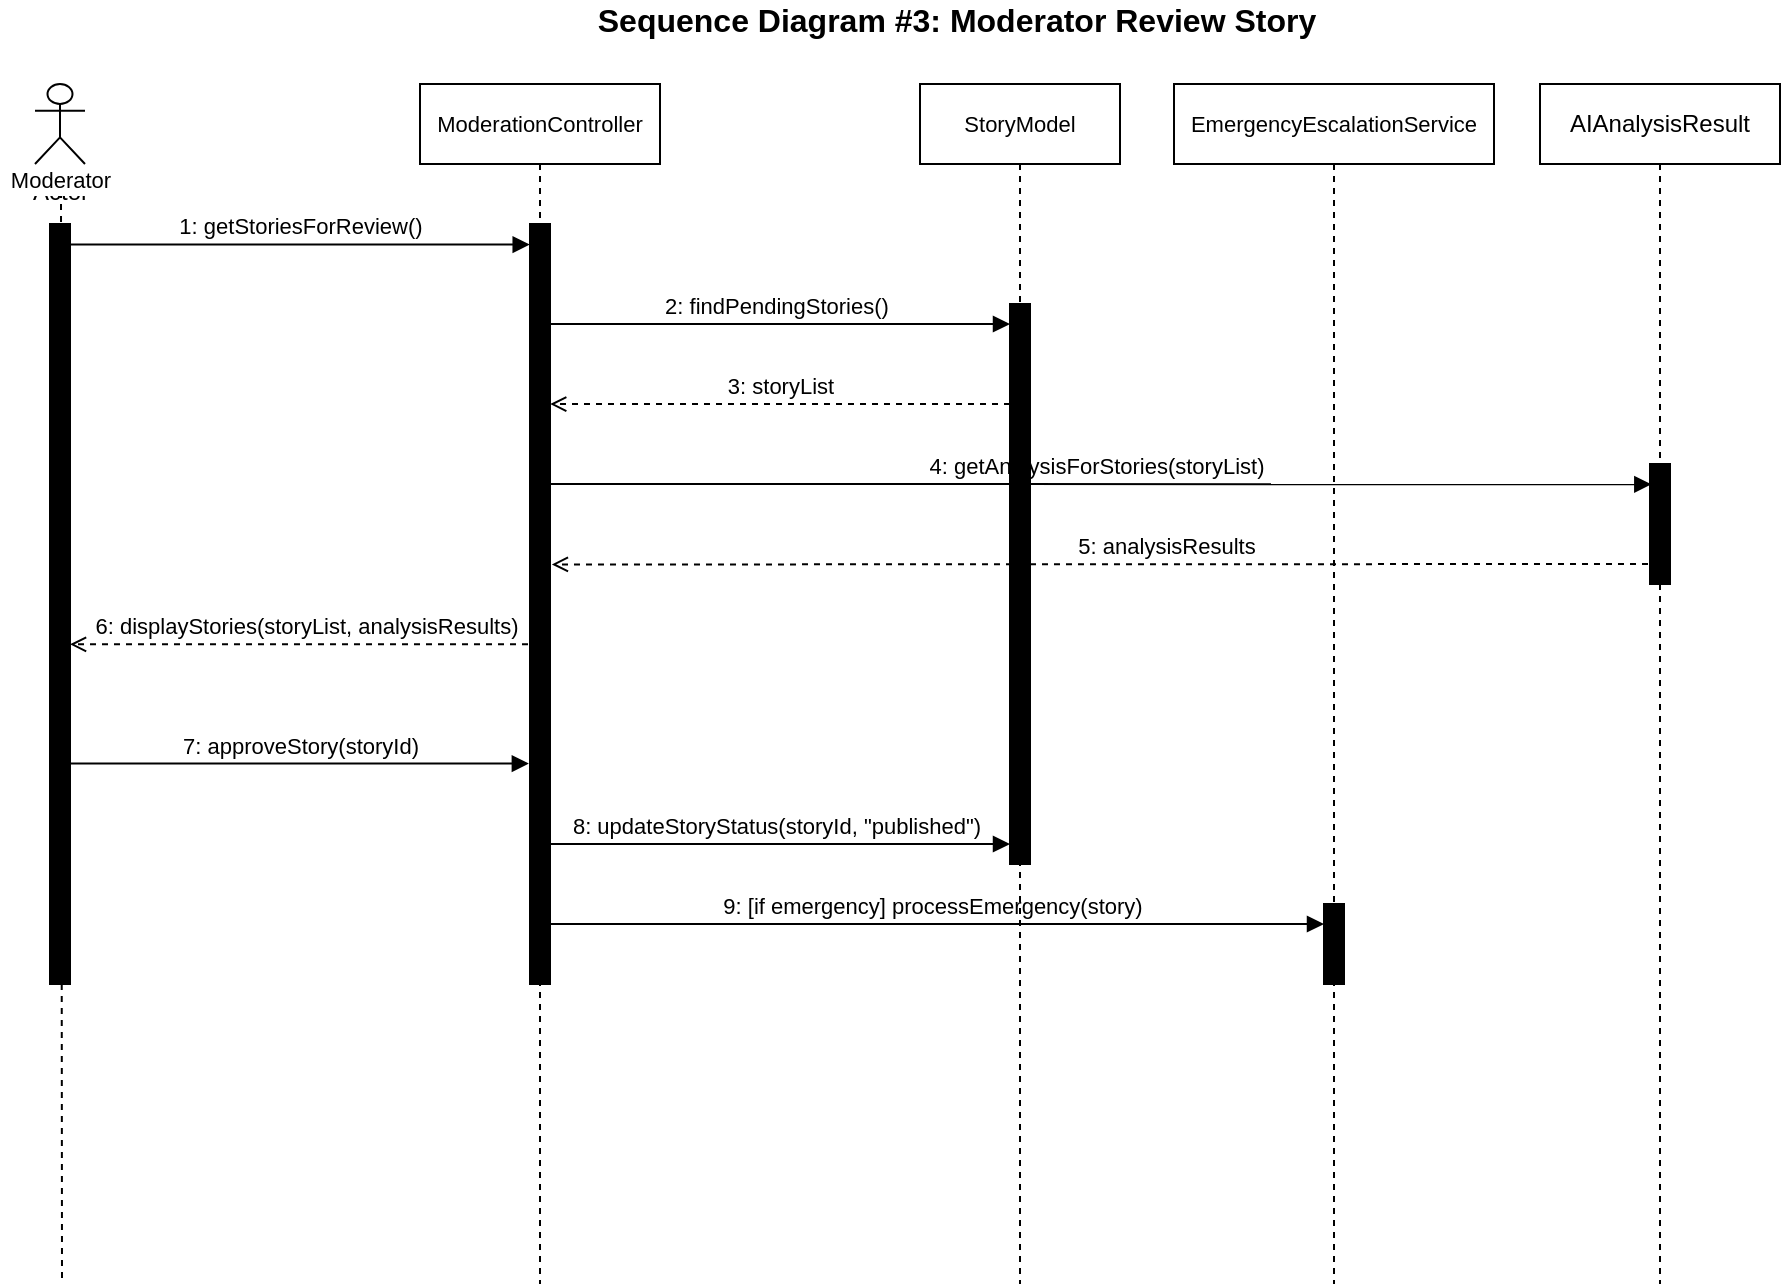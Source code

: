 <mxfile version="28.2.0" pages="2">
  <diagram name="Diagram #3 - Moderator Review Story" id="diagram3">
    <mxGraphModel dx="1348" dy="788" grid="0" gridSize="10" guides="1" tooltips="1" connect="1" arrows="1" fold="1" page="1" pageScale="1" pageWidth="1169" pageHeight="827" background="light-dark(#FFFFFF,#FFFFFF)" math="0" shadow="0">
      <root>
        <mxCell id="0" />
        <mxCell id="1" parent="0" />
        <mxCell id="kr_c7M_nK8q_R4ixeaRL-8" value="" style="endArrow=none;dashed=1;html=1;rounded=0;strokeColor=light-dark(#000000,#000000);" edge="1" parent="1">
          <mxGeometry width="50" height="50" relative="1" as="geometry">
            <mxPoint x="191" y="732" as="sourcePoint" />
            <mxPoint x="190.5" y="191" as="targetPoint" />
          </mxGeometry>
        </mxCell>
        <mxCell id="actor2" value="&lt;font style=&quot;color: light-dark(rgb(0, 0, 0), rgb(0, 0, 0)); font-size: 11px;&quot;&gt;ModerationController&lt;/font&gt;" style="shape=umlLifeline;perimeter=lifelinePerimeter;whiteSpace=wrap;html=1;container=1;collapsible=0;recursiveResize=0;outlineConnect=0;fillColor=none;strokeColor=light-dark(#000000,#000000);" parent="1" vertex="1">
          <mxGeometry x="370" y="135" width="120" height="600" as="geometry" />
        </mxCell>
        <mxCell id="actor3" value="&lt;font style=&quot;font-size: 11px; color: light-dark(rgb(0, 0, 0), rgb(0, 0, 0));&quot;&gt;StoryModel&lt;/font&gt;" style="shape=umlLifeline;perimeter=lifelinePerimeter;whiteSpace=wrap;html=1;container=1;collapsible=0;recursiveResize=0;outlineConnect=0;fillColor=none;strokeColor=light-dark(#000000,#000000);" parent="1" vertex="1">
          <mxGeometry x="620" y="135" width="100" height="600" as="geometry" />
        </mxCell>
        <mxCell id="activation2" value="" style="html=1;points=[];perimeter=orthogonalPerimeter;outlineConnect=0;targetShapes=umlLifeline;portConstraint=eastwest;strokeColor=light-dark(#000000,#000000);fillColor=light-dark(#000000,#FFFFFF);" parent="actor3" vertex="1">
          <mxGeometry x="45" y="110" width="10" height="280" as="geometry" />
        </mxCell>
        <mxCell id="actor4" value="&lt;font style=&quot;font-size: 11px; color: light-dark(rgb(0, 0, 0), rgb(0, 0, 0));&quot;&gt;EmergencyEscalationService&lt;/font&gt;" style="shape=umlLifeline;perimeter=lifelinePerimeter;whiteSpace=wrap;html=1;container=1;collapsible=0;recursiveResize=0;outlineConnect=0;fillColor=none;strokeColor=light-dark(#000000,#000000);" parent="1" vertex="1">
          <mxGeometry x="747" y="135" width="160" height="600" as="geometry" />
        </mxCell>
        <mxCell id="activation4" value="" style="html=1;points=[];perimeter=orthogonalPerimeter;outlineConnect=0;targetShapes=umlLifeline;portConstraint=eastwest;strokeColor=light-dark(#000000,#000000);fillColor=light-dark(#000000,#FFFFFF);" parent="actor4" vertex="1">
          <mxGeometry x="75" y="410" width="10" height="40" as="geometry" />
        </mxCell>
        <mxCell id="actor5" value="&lt;font style=&quot;color: light-dark(rgb(0, 0, 0), rgb(0, 0, 0));&quot;&gt;AIAnalysisResult&lt;/font&gt;" style="shape=umlLifeline;perimeter=lifelinePerimeter;whiteSpace=wrap;html=1;container=1;collapsible=0;recursiveResize=0;outlineConnect=0;fillColor=none;strokeColor=light-dark(#000000,#000000);" parent="1" vertex="1">
          <mxGeometry x="930" y="135" width="120" height="600" as="geometry" />
        </mxCell>
        <mxCell id="msg2" value="2: findPendingStories()" style="html=1;verticalAlign=bottom;endArrow=block;rounded=0;labelBackgroundColor=none;fontColor=light-dark(#000000,#000000);strokeColor=light-dark(#000000,#000000);" parent="1" target="activation2" edge="1">
          <mxGeometry relative="1" as="geometry">
            <mxPoint x="430" y="255" as="sourcePoint" />
            <mxPoint x="600" y="255" as="targetPoint" />
          </mxGeometry>
        </mxCell>
        <mxCell id="msg3" value="&lt;font style=&quot;color: light-dark(rgb(0, 0, 0), rgb(0, 0, 0));&quot;&gt;3: storyList&lt;/font&gt;" style="html=1;verticalAlign=bottom;endArrow=open;dashed=1;html=1;rounded=0;labelBackgroundColor=none;strokeColor=light-dark(#000000,#000000);entryX=1.009;entryY=0.237;entryDx=0;entryDy=0;entryPerimeter=0;" parent="1" source="activation2" target="activation1" edge="1">
          <mxGeometry relative="1" as="geometry">
            <mxPoint x="600" y="295" as="sourcePoint" />
            <mxPoint x="430" y="295" as="targetPoint" />
          </mxGeometry>
        </mxCell>
        <mxCell id="msg4" value="&lt;font style=&quot;color: light-dark(rgb(0, 0, 0), rgb(0, 0, 0));&quot;&gt;4: getAnalysisForStories(storyList)&lt;/font&gt;" style="html=1;verticalAlign=bottom;endArrow=block;rounded=0;labelBackgroundColor=none;strokeColor=light-dark(#000000,#000000);entryX=0.065;entryY=0.169;entryDx=0;entryDy=0;entryPerimeter=0;" parent="1" target="activation3" edge="1">
          <mxGeometry relative="1" as="geometry">
            <mxPoint x="430" y="335" as="sourcePoint" />
            <mxPoint x="990" y="335" as="targetPoint" />
            <mxPoint as="offset" />
          </mxGeometry>
        </mxCell>
        <mxCell id="msg5" value="&lt;font style=&quot;color: light-dark(rgb(0, 0, 0), rgb(0, 0, 0));&quot;&gt;5: analysisResults&lt;/font&gt;" style="html=1;verticalAlign=bottom;endArrow=open;dashed=1;html=1;rounded=0;labelBackgroundColor=none;strokeColor=light-dark(#000000,#000000);entryX=1.092;entryY=0.448;entryDx=0;entryDy=0;entryPerimeter=0;" parent="1" target="activation1" edge="1">
          <mxGeometry x="-0.107" relative="1" as="geometry">
            <mxPoint x="990" y="375" as="sourcePoint" />
            <mxPoint x="430" y="375" as="targetPoint" />
            <mxPoint as="offset" />
          </mxGeometry>
        </mxCell>
        <mxCell id="msg6" value="&lt;font style=&quot;color: light-dark(rgb(0, 0, 0), rgb(0, 0, 0));&quot;&gt;6: displayStories(storyList, analysisResults)&lt;/font&gt;" style="html=1;verticalAlign=bottom;endArrow=open;dashed=1;html=1;rounded=0;exitX=0.5;exitY=0.553;exitDx=0;exitDy=0;exitPerimeter=0;labelBackgroundColor=none;strokeColor=light-dark(#000000,#000000);" parent="1" source="activation1" target="ckIXZaAyTzGgitAbMBD9-1" edge="1">
          <mxGeometry relative="1" as="geometry">
            <mxPoint x="430" y="415" as="sourcePoint" />
            <mxPoint x="250" y="415" as="targetPoint" />
          </mxGeometry>
        </mxCell>
        <mxCell id="msg7" value="&lt;font style=&quot;color: light-dark(rgb(0, 0, 0), rgb(0, 0, 0));&quot;&gt;7: approveStory(storyId)&lt;/font&gt;" style="html=1;verticalAlign=bottom;endArrow=block;rounded=0;entryX=-0.057;entryY=0.71;entryDx=0;entryDy=0;entryPerimeter=0;labelBackgroundColor=none;strokeColor=light-dark(#000000,#000000);" parent="1" source="ckIXZaAyTzGgitAbMBD9-1" target="activation1" edge="1">
          <mxGeometry relative="1" as="geometry">
            <mxPoint x="200" y="475" as="sourcePoint" />
            <mxPoint x="420" y="475" as="targetPoint" />
          </mxGeometry>
        </mxCell>
        <mxCell id="msg8" value="&lt;font style=&quot;color: light-dark(rgb(0, 0, 0), rgb(0, 0, 0));&quot;&gt;8: updateStoryStatus(storyId, &quot;published&quot;)&lt;/font&gt;" style="html=1;verticalAlign=bottom;endArrow=block;rounded=0;labelBackgroundColor=none;strokeColor=light-dark(#000000,#000000);" parent="1" target="activation2" edge="1">
          <mxGeometry relative="1" as="geometry">
            <mxPoint x="430" y="515" as="sourcePoint" />
            <mxPoint x="600" y="515" as="targetPoint" />
          </mxGeometry>
        </mxCell>
        <mxCell id="msg9" value="&lt;font style=&quot;color: light-dark(rgb(0, 0, 0), rgb(0, 0, 0));&quot;&gt;9: [if emergency] processEmergency(story)&lt;/font&gt;" style="html=1;verticalAlign=bottom;endArrow=block;rounded=0;strokeColor=light-dark(#000000,#000000);labelBackgroundColor=none;" parent="1" target="activation4" edge="1">
          <mxGeometry relative="1" as="geometry">
            <mxPoint x="430" y="555" as="sourcePoint" />
            <mxPoint x="790" y="555" as="targetPoint" />
          </mxGeometry>
        </mxCell>
        <mxCell id="activation1" value="" style="html=1;points=[];perimeter=orthogonalPerimeter;outlineConnect=0;targetShapes=umlLifeline;portConstraint=eastwest;newEdgeStyle={&quot;edgeStyle&quot;:&quot;elbowEdgeStyle&quot;,&quot;elbow&quot;:&quot;vertical&quot;,&quot;curved&quot;:0,&quot;rounded&quot;:0};strokeColor=light-dark(#000000,#000000);fillColor=light-dark(#000000,#FFFFFF);" parent="1" vertex="1">
          <mxGeometry x="425" y="205" width="10" height="380" as="geometry" />
        </mxCell>
        <mxCell id="activation3" value="" style="html=1;points=[];perimeter=orthogonalPerimeter;outlineConnect=0;targetShapes=umlLifeline;portConstraint=eastwest;strokeColor=light-dark(#000000,#000000);fillColor=light-dark(#000000,#FFFFFF);" parent="1" vertex="1">
          <mxGeometry x="985" y="325" width="10" height="60" as="geometry" />
        </mxCell>
        <mxCell id="title1" value="&lt;font style=&quot;color: light-dark(rgb(0, 0, 0), rgb(0, 0, 0));&quot;&gt;Sequence Diagram #3: Moderator Review Story&lt;/font&gt;" style="text;html=1;strokeColor=none;fillColor=none;align=center;verticalAlign=middle;whiteSpace=wrap;rounded=0;fontSize=16;fontStyle=1;" parent="1" vertex="1">
          <mxGeometry x="305" y="93" width="667" height="20" as="geometry" />
        </mxCell>
        <mxCell id="msg1" value="&lt;span&gt;&lt;font style=&quot;color: light-dark(rgb(0, 0, 0), rgb(0, 0, 0));&quot;&gt;1: getStoriesForReview()&lt;/font&gt;&lt;/span&gt;" style="html=1;verticalAlign=bottom;endArrow=block;rounded=0;strokeColor=light-dark(#000000,#000000);entryX=-0.015;entryY=0.027;entryDx=0;entryDy=0;entryPerimeter=0;labelBackgroundColor=none;" parent="1" source="ckIXZaAyTzGgitAbMBD9-1" target="activation1" edge="1">
          <mxGeometry relative="1" as="geometry">
            <mxPoint x="250" y="215" as="sourcePoint" />
            <mxPoint x="420" y="215" as="targetPoint" />
          </mxGeometry>
        </mxCell>
        <mxCell id="kr_c7M_nK8q_R4ixeaRL-1" value="Actor" style="shape=umlActor;verticalLabelPosition=bottom;verticalAlign=top;html=1;outlineConnect=0;strokeColor=light-dark(#000000,#000000);fillColor=light-dark(#FFFFFF,#7EA6E0);" vertex="1" parent="1">
          <mxGeometry x="177.5" y="135" width="25" height="40" as="geometry" />
        </mxCell>
        <mxCell id="ckIXZaAyTzGgitAbMBD9-1" value="" style="html=1;points=[];perimeter=orthogonalPerimeter;outlineConnect=0;targetShapes=umlLifeline;portConstraint=eastwest;newEdgeStyle={&quot;edgeStyle&quot;:&quot;elbowEdgeStyle&quot;,&quot;elbow&quot;:&quot;vertical&quot;,&quot;curved&quot;:0,&quot;rounded&quot;:0};strokeColor=light-dark(#000000,#000000);fillColor=light-dark(#000000,#FFFFFF);" parent="1" vertex="1">
          <mxGeometry x="185" y="205" width="10" height="380" as="geometry" />
        </mxCell>
        <mxCell id="kr_c7M_nK8q_R4ixeaRL-7" value="&lt;span style=&quot;font-family: Helvetica; font-size: 11px; font-style: normal; font-variant-ligatures: normal; font-variant-caps: normal; font-weight: 400; letter-spacing: normal; orphans: 2; text-indent: 0px; text-transform: none; widows: 2; word-spacing: 0px; -webkit-text-stroke-width: 0px; white-space: normal; text-decoration-thickness: initial; text-decoration-style: initial; text-decoration-color: initial; float: none; display: inline !important;&quot;&gt;Moderator&lt;/span&gt;" style="text;whiteSpace=wrap;html=1;verticalAlign=middle;fontColor=light-dark(#000000,#000000);labelBackgroundColor=light-dark(#FFFFFF,#FFFFFF);align=center;" vertex="1" parent="1">
          <mxGeometry x="160.5" y="175" width="59" height="16" as="geometry" />
        </mxCell>
      </root>
    </mxGraphModel>
  </diagram>
  <diagram name="Diagram #4 - Anonymous User View Stories" id="diagram4">
    <mxGraphModel dx="1213" dy="709" grid="0" gridSize="10" guides="1" tooltips="1" connect="1" arrows="1" fold="1" page="1" pageScale="1" pageWidth="827" pageHeight="1169" background="light-dark(#FFFFFF,#FFFFFF)" math="0" shadow="0">
      <root>
        <mxCell id="0" />
        <mxCell id="1" parent="0" />
        <mxCell id="actor2" value="&lt;font style=&quot;color: light-dark(rgb(0, 0, 0), rgb(0, 0, 0));&quot;&gt;PublicStoryController&lt;/font&gt;" style="shape=umlLifeline;perimeter=lifelinePerimeter;whiteSpace=wrap;html=1;container=1;collapsible=0;recursiveResize=0;outlineConnect=0;fillColor=none;strokeColor=light-dark(#000000,#000000);" parent="1" vertex="1">
          <mxGeometry x="269" y="404" width="140" height="400" as="geometry" />
        </mxCell>
        <mxCell id="actor3" value="&lt;font style=&quot;color: light-dark(rgb(0, 0, 0), rgb(0, 0, 0));&quot;&gt;PublishedStoryModel&lt;/font&gt;" style="shape=umlLifeline;perimeter=lifelinePerimeter;whiteSpace=wrap;html=1;container=1;collapsible=0;recursiveResize=0;outlineConnect=0;fillColor=none;strokeColor=light-dark(#000000,#000000);" parent="1" vertex="1">
          <mxGeometry x="449" y="404" width="140" height="400" as="geometry" />
        </mxCell>
        <mxCell id="activation2" value="" style="html=1;points=[];perimeter=orthogonalPerimeter;outlineConnect=0;targetShapes=umlLifeline;portConstraint=eastwest;fontColor=light-dark(#000000,#000000);strokeColor=light-dark(#000000,#000000);fillColor=light-dark(#000000,#FFFFFF);" parent="actor3" vertex="1">
          <mxGeometry x="65" y="110" width="10" height="60" as="geometry" />
        </mxCell>
        <mxCell id="actor4" value="&lt;font style=&quot;color: light-dark(rgb(0, 0, 0), rgb(0, 0, 0));&quot;&gt;ContentWarningService&lt;/font&gt;" style="shape=umlLifeline;perimeter=lifelinePerimeter;whiteSpace=wrap;html=1;container=1;collapsible=0;recursiveResize=0;outlineConnect=0;fillColor=none;strokeColor=light-dark(#000000,#000000);" parent="1" vertex="1">
          <mxGeometry x="629" y="404" width="150" height="400" as="geometry" />
        </mxCell>
        <mxCell id="activation3" value="" style="html=1;points=[];perimeter=orthogonalPerimeter;outlineConnect=0;targetShapes=umlLifeline;portConstraint=eastwest;fontColor=light-dark(#000000,#000000);strokeColor=light-dark(#000000,#000000);fillColor=light-dark(#000000,#FFFFFF);" parent="actor4" vertex="1">
          <mxGeometry x="70" y="190" width="10" height="60" as="geometry" />
        </mxCell>
        <mxCell id="msg2" value="2: findPublishedStories()" style="html=1;verticalAlign=bottom;endArrow=block;rounded=0;entryX=-0.06;entryY=0.167;entryDx=0;entryDy=0;entryPerimeter=0;strokeColor=light-dark(#000000,#000000);fontColor=light-dark(#000000,#000000);labelBackgroundColor=none;" parent="1" target="activation2" edge="1">
          <mxGeometry relative="1" as="geometry">
            <mxPoint x="339" y="524" as="sourcePoint" />
            <mxPoint x="529" y="524" as="targetPoint" />
          </mxGeometry>
        </mxCell>
        <mxCell id="msg3" value="3: storyList" style="html=1;verticalAlign=bottom;endArrow=open;dashed=1;html=1;rounded=0;exitX=-0.147;exitY=0.836;exitDx=0;exitDy=0;exitPerimeter=0;fontColor=light-dark(#000000,#000000);strokeColor=light-dark(#000000,#000000);labelBackgroundColor=none;" parent="1" source="activation2" target="activation1" edge="1">
          <mxGeometry relative="1" as="geometry">
            <mxPoint x="509" y="564" as="sourcePoint" />
            <mxPoint x="339" y="564" as="targetPoint" />
          </mxGeometry>
        </mxCell>
        <mxCell id="msg4" value="4: checkContentWarnings(storyList)" style="html=1;verticalAlign=bottom;endArrow=block;rounded=0;fontColor=light-dark(#000000,#000000);strokeColor=light-dark(#000000,#000000);labelBackgroundColor=none;" parent="1" edge="1">
          <mxGeometry relative="1" as="geometry">
            <mxPoint x="339" y="604" as="sourcePoint" />
            <mxPoint x="699" y="604" as="targetPoint" />
          </mxGeometry>
        </mxCell>
        <mxCell id="msg5" value="5: warningData" style="html=1;verticalAlign=bottom;endArrow=open;dashed=1;html=1;rounded=0;fontColor=light-dark(#000000,#000000);strokeColor=light-dark(#000000,#000000);labelBackgroundColor=none;" parent="1" target="activation1" edge="1">
          <mxGeometry relative="1" as="geometry">
            <mxPoint x="699" y="644" as="sourcePoint" />
            <mxPoint x="339" y="644" as="targetPoint" />
          </mxGeometry>
        </mxCell>
        <mxCell id="msg6" value="6: displayStories(storyList, warningData)" style="html=1;verticalAlign=bottom;endArrow=open;dashed=1;html=1;rounded=0;fontColor=light-dark(#000000,#000000);strokeColor=light-dark(#000000,#000000);labelBackgroundColor=none;" parent="1" target="1iFyFIDcjB2l1iTBr6iN-1" edge="1">
          <mxGeometry relative="1" as="geometry">
            <mxPoint x="339" y="684" as="sourcePoint" />
            <mxPoint x="149" y="684" as="targetPoint" />
          </mxGeometry>
        </mxCell>
        <mxCell id="activation1" value="" style="html=1;points=[];perimeter=orthogonalPerimeter;outlineConnect=0;targetShapes=umlLifeline;portConstraint=eastwest;newEdgeStyle={&quot;edgeStyle&quot;:&quot;elbowEdgeStyle&quot;,&quot;elbow&quot;:&quot;vertical&quot;,&quot;curved&quot;:0,&quot;rounded&quot;:0};fontColor=light-dark(#000000,#000000);strokeColor=light-dark(#000000,#000000);fillColor=light-dark(#000000,#FFFFFF);" parent="1" vertex="1">
          <mxGeometry x="334" y="474" width="10" height="220" as="geometry" />
        </mxCell>
        <mxCell id="title2" value="Sequence Diagram #4: Anonymous User View Stories" style="text;html=1;strokeColor=none;fillColor=none;align=center;verticalAlign=middle;whiteSpace=wrap;rounded=0;fontSize=16;fontStyle=1;fontColor=light-dark(#000000,#000000);" parent="1" vertex="1">
          <mxGeometry x="49" y="358" width="730" height="20" as="geometry" />
        </mxCell>
        <mxCell id="vdpXJHdpHKEXjjT-I3mw-1" value="Actor" style="shape=umlActor;verticalLabelPosition=bottom;verticalAlign=top;html=1;outlineConnect=0;strokeColor=light-dark(#000000,#000000);fillColor=light-dark(#FFFFFF,#7EA6E0);" vertex="1" parent="1">
          <mxGeometry x="96.5" y="404" width="25" height="40" as="geometry" />
        </mxCell>
        <mxCell id="1iFyFIDcjB2l1iTBr6iN-1" value="" style="html=1;points=[];perimeter=orthogonalPerimeter;outlineConnect=0;targetShapes=umlLifeline;portConstraint=eastwest;newEdgeStyle={&quot;edgeStyle&quot;:&quot;elbowEdgeStyle&quot;,&quot;elbow&quot;:&quot;vertical&quot;,&quot;curved&quot;:0,&quot;rounded&quot;:0};fontColor=light-dark(#000000,#000000);strokeColor=light-dark(#000000,#000000);gradientColor=none;fillColor=light-dark(#000000,#FFFFFF);" parent="1" vertex="1">
          <mxGeometry x="104" y="474" width="10" height="220" as="geometry" />
        </mxCell>
        <mxCell id="msg1" value="1: getPublishedStories()" style="html=1;verticalAlign=bottom;endArrow=block;rounded=0;labelBackgroundColor=none;fontColor=light-dark(#000000,#000000);strokeColor=light-dark(#000000,#000000);" parent="1" target="activation1" edge="1">
          <mxGeometry relative="1" as="geometry">
            <mxPoint x="114" y="484" as="sourcePoint" />
            <mxPoint x="304" y="484" as="targetPoint" />
          </mxGeometry>
        </mxCell>
        <mxCell id="vdpXJHdpHKEXjjT-I3mw-3" value="" style="endArrow=none;dashed=1;html=1;rounded=0;strokeColor=light-dark(#000000,#000000);" edge="1" parent="1">
          <mxGeometry width="50" height="50" relative="1" as="geometry">
            <mxPoint x="109" y="801.912" as="sourcePoint" />
            <mxPoint x="108.74" y="462" as="targetPoint" />
          </mxGeometry>
        </mxCell>
        <mxCell id="vdpXJHdpHKEXjjT-I3mw-5" value="&lt;div style=&quot;&quot;&gt;&lt;font color=&quot;#ededed&quot;&gt;&lt;span style=&quot;&quot;&gt;Anonymous User&lt;/span&gt;&lt;/font&gt;&lt;/div&gt;" style="text;whiteSpace=wrap;html=1;labelBackgroundColor=light-dark(#FFFFFF,#FFFFFF);verticalAlign=middle;align=center;" vertex="1" parent="1">
          <mxGeometry x="57.82" y="441" width="102.36" height="25.88" as="geometry" />
        </mxCell>
      </root>
    </mxGraphModel>
  </diagram>
</mxfile>
